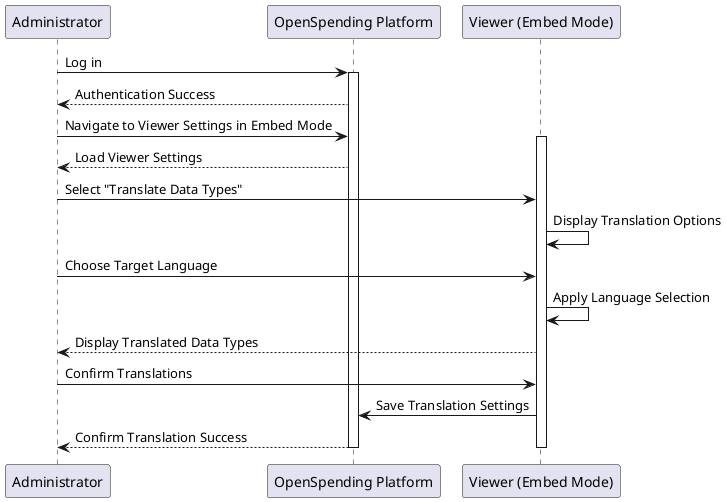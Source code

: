 @startuml
participant Administrator as Admin
participant "OpenSpending Platform" as Platform
participant "Viewer (Embed Mode)" as Viewer

Admin -> Platform: Log in
activate Platform
Platform --> Admin: Authentication Success

Admin -> Platform: Navigate to Viewer Settings in Embed Mode
activate Viewer
Platform --> Admin: Load Viewer Settings

Admin -> Viewer: Select "Translate Data Types"
Viewer -> Viewer: Display Translation Options

Admin -> Viewer: Choose Target Language
Viewer -> Viewer: Apply Language Selection
Viewer --> Admin: Display Translated Data Types

Admin -> Viewer: Confirm Translations
Viewer -> Platform: Save Translation Settings
Platform --> Admin: Confirm Translation Success

deactivate Platform
deactivate Viewer

@enduml